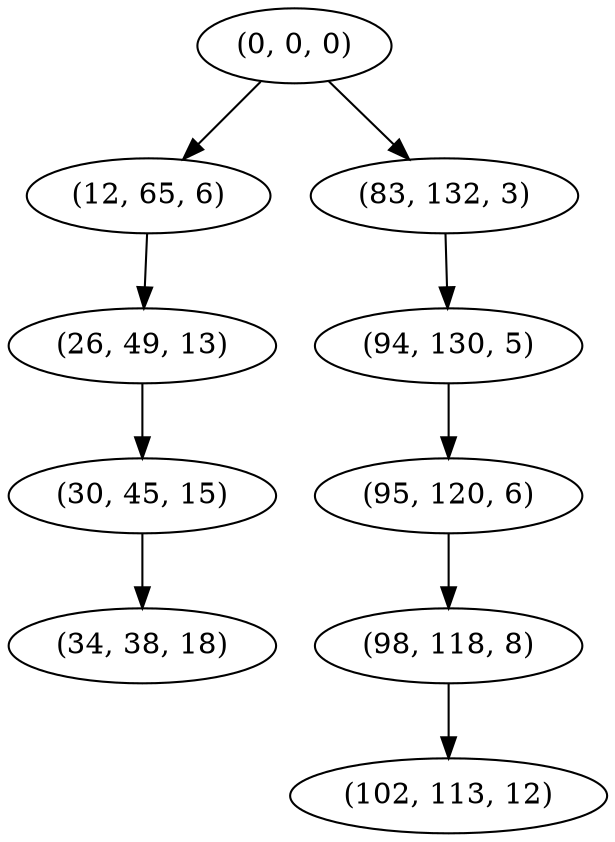 digraph tree {
    "(0, 0, 0)";
    "(12, 65, 6)";
    "(26, 49, 13)";
    "(30, 45, 15)";
    "(34, 38, 18)";
    "(83, 132, 3)";
    "(94, 130, 5)";
    "(95, 120, 6)";
    "(98, 118, 8)";
    "(102, 113, 12)";
    "(0, 0, 0)" -> "(12, 65, 6)";
    "(0, 0, 0)" -> "(83, 132, 3)";
    "(12, 65, 6)" -> "(26, 49, 13)";
    "(26, 49, 13)" -> "(30, 45, 15)";
    "(30, 45, 15)" -> "(34, 38, 18)";
    "(83, 132, 3)" -> "(94, 130, 5)";
    "(94, 130, 5)" -> "(95, 120, 6)";
    "(95, 120, 6)" -> "(98, 118, 8)";
    "(98, 118, 8)" -> "(102, 113, 12)";
}
